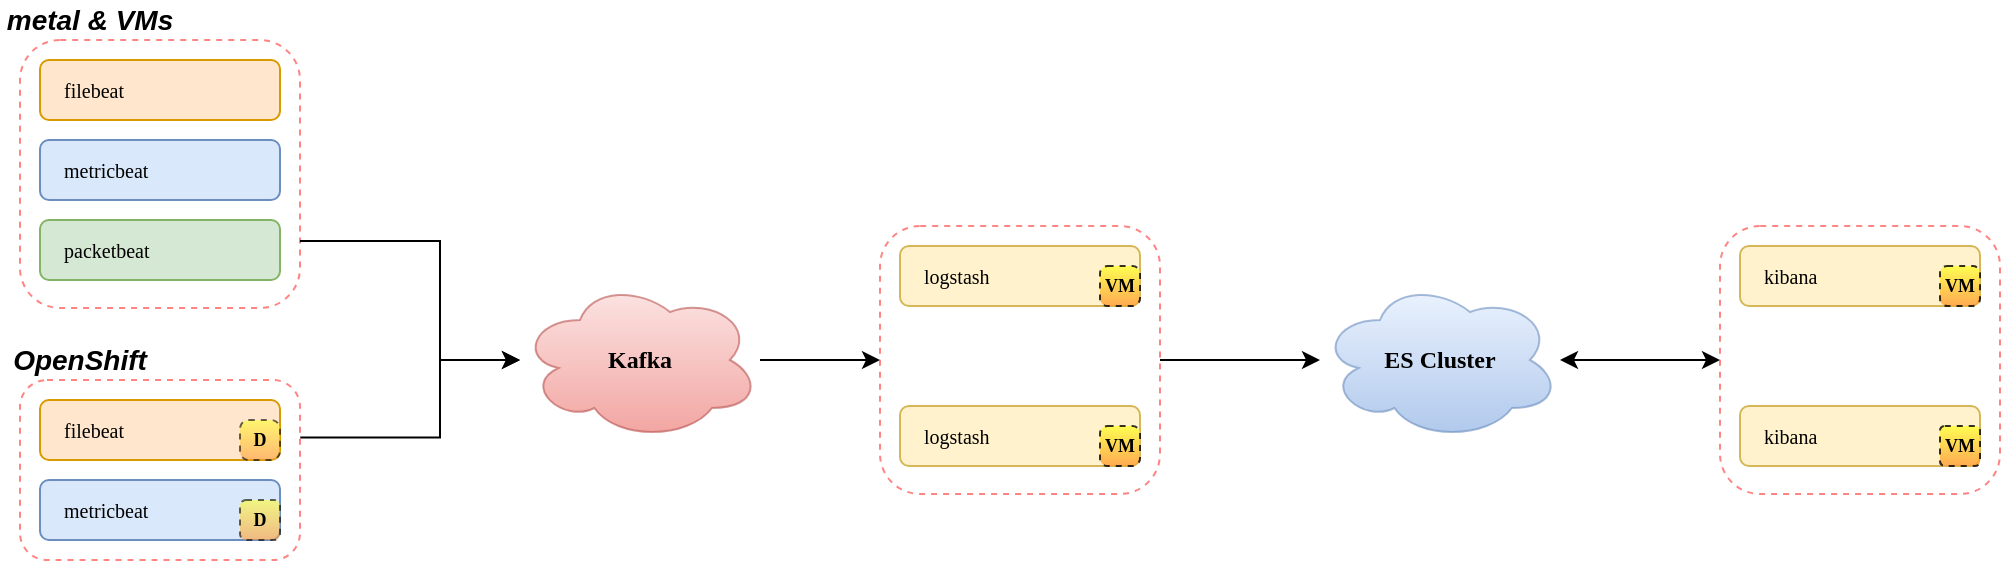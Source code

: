 <mxfile version="12.9.5" type="github">
  <diagram id="GZ8h7QL0BpFVQE84wsnc" name="Page-1">
    <mxGraphModel dx="1144" dy="678" grid="1" gridSize="10" guides="1" tooltips="1" connect="1" arrows="1" fold="1" page="1" pageScale="1" pageWidth="1600" pageHeight="900" math="0" shadow="0">
      <root>
        <mxCell id="0" />
        <mxCell id="1" parent="0" />
        <mxCell id="xnrWjppSDBu8TEkVuI01-26" style="edgeStyle=orthogonalEdgeStyle;rounded=0;orthogonalLoop=1;jettySize=auto;html=1;entryX=0;entryY=0.5;entryDx=0;entryDy=0;" parent="1" source="xnrWjppSDBu8TEkVuI01-1" target="xnrWjppSDBu8TEkVuI01-21" edge="1">
          <mxGeometry relative="1" as="geometry" />
        </mxCell>
        <mxCell id="xnrWjppSDBu8TEkVuI01-1" value="&lt;div style=&quot;text-align: center; font-size: 12px;&quot;&gt;&lt;span style=&quot;font-size: 12px;&quot;&gt;Kafka&lt;/span&gt;&lt;/div&gt;" style="ellipse;shape=cloud;whiteSpace=wrap;html=1;rounded=0;strokeColor=#b85450;strokeWidth=1;fillColor=#f8cecc;gradientColor=#ea6b66;fontFamily=Verdana;fontSize=12;opacity=60;align=center;fontStyle=1" parent="1" vertex="1">
          <mxGeometry x="340" y="480" width="120" height="80" as="geometry" />
        </mxCell>
        <mxCell id="xnrWjppSDBu8TEkVuI01-15" value="" style="group" parent="1" vertex="1" connectable="0">
          <mxGeometry x="90" y="360" width="140" height="134" as="geometry" />
        </mxCell>
        <mxCell id="xnrWjppSDBu8TEkVuI01-3" value="" style="rounded=1;whiteSpace=wrap;html=1;strokeColor=#FF3333;strokeWidth=1;fillColor=none;fontFamily=Verdana;fontSize=10;opacity=60;align=left;dashed=1;" parent="xnrWjppSDBu8TEkVuI01-15" vertex="1">
          <mxGeometry width="140" height="134" as="geometry" />
        </mxCell>
        <mxCell id="xnrWjppSDBu8TEkVuI01-4" value="filebeat" style="rounded=1;whiteSpace=wrap;html=1;strokeColor=#d79b00;strokeWidth=1;fillColor=#ffe6cc;fontFamily=Verdana;fontSize=10;align=left;spacingLeft=10;" parent="xnrWjppSDBu8TEkVuI01-15" vertex="1">
          <mxGeometry x="10" y="10" width="120" height="30" as="geometry" />
        </mxCell>
        <mxCell id="xnrWjppSDBu8TEkVuI01-6" value="metricbeat" style="rounded=1;whiteSpace=wrap;html=1;strokeColor=#6c8ebf;strokeWidth=1;fillColor=#dae8fc;fontFamily=Verdana;fontSize=10;align=left;spacingLeft=10;" parent="xnrWjppSDBu8TEkVuI01-15" vertex="1">
          <mxGeometry x="10" y="50" width="120" height="30" as="geometry" />
        </mxCell>
        <mxCell id="xnrWjppSDBu8TEkVuI01-9" value="packetbeat" style="rounded=1;whiteSpace=wrap;html=1;strokeColor=#82b366;strokeWidth=1;fillColor=#d5e8d4;fontFamily=Verdana;fontSize=10;align=left;spacingLeft=10;" parent="xnrWjppSDBu8TEkVuI01-15" vertex="1">
          <mxGeometry x="10" y="90" width="120" height="30" as="geometry" />
        </mxCell>
        <mxCell id="xnrWjppSDBu8TEkVuI01-19" style="edgeStyle=orthogonalEdgeStyle;rounded=0;orthogonalLoop=1;jettySize=auto;html=1;exitX=1;exitY=0.75;exitDx=0;exitDy=0;" parent="1" source="xnrWjppSDBu8TEkVuI01-3" target="xnrWjppSDBu8TEkVuI01-1" edge="1">
          <mxGeometry relative="1" as="geometry">
            <Array as="points">
              <mxPoint x="300" y="461" />
              <mxPoint x="300" y="520" />
            </Array>
          </mxGeometry>
        </mxCell>
        <mxCell id="xnrWjppSDBu8TEkVuI01-25" value="" style="group" parent="1" vertex="1" connectable="0">
          <mxGeometry x="520" y="453" width="140" height="134" as="geometry" />
        </mxCell>
        <mxCell id="xnrWjppSDBu8TEkVuI01-20" value="" style="group" parent="xnrWjppSDBu8TEkVuI01-25" vertex="1" connectable="0">
          <mxGeometry width="140" height="134" as="geometry" />
        </mxCell>
        <mxCell id="xnrWjppSDBu8TEkVuI01-21" value="" style="rounded=1;whiteSpace=wrap;html=1;strokeColor=#FF3333;strokeWidth=1;fillColor=none;fontFamily=Verdana;fontSize=10;opacity=60;align=left;dashed=1;" parent="xnrWjppSDBu8TEkVuI01-20" vertex="1">
          <mxGeometry width="140" height="134" as="geometry" />
        </mxCell>
        <mxCell id="xnrWjppSDBu8TEkVuI01-22" value="logstash" style="rounded=1;whiteSpace=wrap;html=1;strokeColor=#d6b656;strokeWidth=1;fillColor=#fff2cc;fontFamily=Verdana;fontSize=10;align=left;spacingLeft=10;" parent="xnrWjppSDBu8TEkVuI01-20" vertex="1">
          <mxGeometry x="10" y="10" width="120" height="30" as="geometry" />
        </mxCell>
        <mxCell id="xnrWjppSDBu8TEkVuI01-24" value="logstash" style="rounded=1;whiteSpace=wrap;html=1;strokeColor=#d6b656;strokeWidth=1;fillColor=#fff2cc;fontFamily=Verdana;fontSize=10;align=left;spacingLeft=10;" parent="xnrWjppSDBu8TEkVuI01-20" vertex="1">
          <mxGeometry x="10" y="90" width="120" height="30" as="geometry" />
        </mxCell>
        <mxCell id="EhpsSJ9jtcI42HiW2510-1" value="VM" style="rounded=1;whiteSpace=wrap;html=1;fontSize=9;fontStyle=1;gradientColor=#FF9933;fillColor=#FFFF33;fontFamily=Verdana;dashed=1;opacity=80;arcSize=19;" parent="xnrWjppSDBu8TEkVuI01-20" vertex="1">
          <mxGeometry x="110" y="20" width="20" height="20" as="geometry" />
        </mxCell>
        <mxCell id="EhpsSJ9jtcI42HiW2510-3" value="VM" style="rounded=1;whiteSpace=wrap;html=1;fontSize=9;fontStyle=1;gradientColor=#FF9933;fillColor=#FFFF33;fontFamily=Verdana;dashed=1;opacity=80;arcSize=19;" parent="xnrWjppSDBu8TEkVuI01-20" vertex="1">
          <mxGeometry x="110" y="100" width="20" height="20" as="geometry" />
        </mxCell>
        <mxCell id="xnrWjppSDBu8TEkVuI01-74" style="edgeStyle=orthogonalEdgeStyle;rounded=0;orthogonalLoop=1;jettySize=auto;html=1;entryX=0;entryY=0.5;entryDx=0;entryDy=0;startArrow=classic;startFill=1;" parent="1" source="xnrWjppSDBu8TEkVuI01-67" target="xnrWjppSDBu8TEkVuI01-71" edge="1">
          <mxGeometry relative="1" as="geometry" />
        </mxCell>
        <mxCell id="xnrWjppSDBu8TEkVuI01-67" value="&lt;div style=&quot;text-align: center ; font-size: 12px&quot;&gt;&lt;span style=&quot;font-size: 12px&quot;&gt;ES Cluster&lt;/span&gt;&lt;/div&gt;" style="ellipse;shape=cloud;whiteSpace=wrap;html=1;rounded=0;strokeColor=#6c8ebf;strokeWidth=1;fillColor=#dae8fc;gradientColor=#7ea6e0;fontFamily=Verdana;fontSize=12;opacity=60;align=center;fontStyle=1" parent="1" vertex="1">
          <mxGeometry x="740" y="480" width="120" height="80" as="geometry" />
        </mxCell>
        <mxCell id="xnrWjppSDBu8TEkVuI01-68" style="edgeStyle=orthogonalEdgeStyle;rounded=0;orthogonalLoop=1;jettySize=auto;html=1;" parent="1" source="xnrWjppSDBu8TEkVuI01-21" target="xnrWjppSDBu8TEkVuI01-67" edge="1">
          <mxGeometry relative="1" as="geometry">
            <mxPoint x="720" y="550" as="targetPoint" />
          </mxGeometry>
        </mxCell>
        <mxCell id="xnrWjppSDBu8TEkVuI01-69" value="" style="group" parent="1" vertex="1" connectable="0">
          <mxGeometry x="940" y="453" width="140" height="134" as="geometry" />
        </mxCell>
        <mxCell id="xnrWjppSDBu8TEkVuI01-70" value="" style="group" parent="xnrWjppSDBu8TEkVuI01-69" vertex="1" connectable="0">
          <mxGeometry width="140" height="134" as="geometry" />
        </mxCell>
        <mxCell id="xnrWjppSDBu8TEkVuI01-71" value="" style="rounded=1;whiteSpace=wrap;html=1;strokeColor=#FF3333;strokeWidth=1;fillColor=none;fontFamily=Verdana;fontSize=10;opacity=60;align=left;dashed=1;" parent="xnrWjppSDBu8TEkVuI01-70" vertex="1">
          <mxGeometry width="140" height="134" as="geometry" />
        </mxCell>
        <mxCell id="xnrWjppSDBu8TEkVuI01-72" value="kibana" style="rounded=1;whiteSpace=wrap;html=1;strokeColor=#d6b656;strokeWidth=1;fillColor=#fff2cc;fontFamily=Verdana;fontSize=10;align=left;spacingLeft=10;" parent="xnrWjppSDBu8TEkVuI01-70" vertex="1">
          <mxGeometry x="10" y="10" width="120" height="30" as="geometry" />
        </mxCell>
        <mxCell id="xnrWjppSDBu8TEkVuI01-73" value="kibana" style="rounded=1;whiteSpace=wrap;html=1;strokeColor=#d6b656;strokeWidth=1;fillColor=#fff2cc;fontFamily=Verdana;fontSize=10;align=left;spacingLeft=10;" parent="xnrWjppSDBu8TEkVuI01-70" vertex="1">
          <mxGeometry x="10" y="90" width="120" height="30" as="geometry" />
        </mxCell>
        <mxCell id="EhpsSJ9jtcI42HiW2510-2" value="VM" style="rounded=1;whiteSpace=wrap;html=1;fontSize=9;fontStyle=1;gradientColor=#FF9933;fillColor=#FFFF33;fontFamily=Verdana;dashed=1;opacity=80;arcSize=18;" parent="xnrWjppSDBu8TEkVuI01-70" vertex="1">
          <mxGeometry x="110" y="20" width="20" height="20" as="geometry" />
        </mxCell>
        <mxCell id="EhpsSJ9jtcI42HiW2510-4" value="VM" style="rounded=1;whiteSpace=wrap;html=1;fontSize=9;fontStyle=1;gradientColor=#FF9933;fillColor=#FFFF33;fontFamily=Verdana;dashed=1;opacity=80;arcSize=12;" parent="xnrWjppSDBu8TEkVuI01-70" vertex="1">
          <mxGeometry x="110" y="100" width="20" height="20" as="geometry" />
        </mxCell>
        <mxCell id="rvDjTY9M8Ar2wrNe7Sa7-13" style="edgeStyle=orthogonalEdgeStyle;rounded=0;orthogonalLoop=1;jettySize=auto;html=1;startArrow=none;startFill=0;exitX=1.001;exitY=0.319;exitDx=0;exitDy=0;exitPerimeter=0;" parent="1" target="xnrWjppSDBu8TEkVuI01-1" edge="1">
          <mxGeometry relative="1" as="geometry">
            <Array as="points">
              <mxPoint x="300" y="559" />
              <mxPoint x="300" y="520" />
            </Array>
            <mxPoint x="230.14" y="558.71" as="sourcePoint" />
          </mxGeometry>
        </mxCell>
        <mxCell id="rvDjTY9M8Ar2wrNe7Sa7-16" value="&lt;b&gt;&lt;i&gt;&lt;font style=&quot;font-size: 14px&quot;&gt;metal &amp;amp; VMs&lt;/font&gt;&lt;/i&gt;&lt;/b&gt;" style="text;html=1;strokeColor=none;fillColor=none;align=center;verticalAlign=middle;whiteSpace=wrap;rounded=0;" parent="1" vertex="1">
          <mxGeometry x="80" y="340" width="90" height="20" as="geometry" />
        </mxCell>
        <mxCell id="EhpsSJ9jtcI42HiW2510-6" value="" style="group" parent="1" vertex="1" connectable="0">
          <mxGeometry x="90" y="530" width="140" height="90" as="geometry" />
        </mxCell>
        <mxCell id="EhpsSJ9jtcI42HiW2510-7" value="" style="rounded=1;whiteSpace=wrap;html=1;strokeColor=#FF3333;strokeWidth=1;fillColor=none;fontFamily=Verdana;fontSize=10;opacity=60;align=left;dashed=1;" parent="EhpsSJ9jtcI42HiW2510-6" vertex="1">
          <mxGeometry width="140" height="90" as="geometry" />
        </mxCell>
        <mxCell id="EhpsSJ9jtcI42HiW2510-8" value="filebeat" style="rounded=1;whiteSpace=wrap;html=1;strokeColor=#d79b00;strokeWidth=1;fillColor=#ffe6cc;fontFamily=Verdana;fontSize=10;align=left;spacingLeft=10;" parent="EhpsSJ9jtcI42HiW2510-6" vertex="1">
          <mxGeometry x="10" y="10" width="120" height="30" as="geometry" />
        </mxCell>
        <mxCell id="EhpsSJ9jtcI42HiW2510-9" value="metricbeat" style="rounded=1;whiteSpace=wrap;html=1;strokeColor=#6c8ebf;strokeWidth=1;fillColor=#dae8fc;fontFamily=Verdana;fontSize=10;align=left;spacingLeft=10;" parent="EhpsSJ9jtcI42HiW2510-6" vertex="1">
          <mxGeometry x="10" y="50" width="120" height="30" as="geometry" />
        </mxCell>
        <mxCell id="EhpsSJ9jtcI42HiW2510-10" value="D" style="rounded=1;whiteSpace=wrap;html=1;fontSize=9;fontStyle=1;gradientColor=#FF9933;fillColor=#FFFF33;fontFamily=Verdana;dashed=1;opacity=60;arcSize=22;" parent="EhpsSJ9jtcI42HiW2510-6" vertex="1">
          <mxGeometry x="110" y="20" width="20" height="20" as="geometry" />
        </mxCell>
        <mxCell id="EhpsSJ9jtcI42HiW2510-11" value="D" style="rounded=1;whiteSpace=wrap;html=1;fontSize=9;fontStyle=1;gradientColor=#FF9933;fillColor=#FFFF33;fontFamily=Verdana;dashed=1;opacity=60;" parent="EhpsSJ9jtcI42HiW2510-6" vertex="1">
          <mxGeometry x="110" y="60" width="20" height="20" as="geometry" />
        </mxCell>
        <mxCell id="EhpsSJ9jtcI42HiW2510-12" style="edgeStyle=orthogonalEdgeStyle;rounded=0;orthogonalLoop=1;jettySize=auto;html=1;exitX=0.5;exitY=1;exitDx=0;exitDy=0;startArrow=none;startFill=0;fontSize=14;" parent="EhpsSJ9jtcI42HiW2510-6" source="EhpsSJ9jtcI42HiW2510-7" target="EhpsSJ9jtcI42HiW2510-7" edge="1">
          <mxGeometry relative="1" as="geometry" />
        </mxCell>
        <mxCell id="EhpsSJ9jtcI42HiW2510-13" value="OpenShift" style="text;html=1;strokeColor=none;fillColor=none;align=center;verticalAlign=middle;whiteSpace=wrap;rounded=0;fontStyle=3;fontSize=14;" parent="1" vertex="1">
          <mxGeometry x="100" y="510" width="40" height="20" as="geometry" />
        </mxCell>
      </root>
    </mxGraphModel>
  </diagram>
</mxfile>
